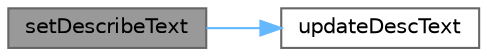 digraph "setDescribeText"
{
 // LATEX_PDF_SIZE
  bgcolor="transparent";
  edge [fontname=Helvetica,fontsize=10,labelfontname=Helvetica,labelfontsize=10];
  node [fontname=Helvetica,fontsize=10,shape=box,height=0.2,width=0.4];
  rankdir="LR";
  Node1 [id="Node000001",label="setDescribeText",height=0.2,width=0.4,color="gray40", fillcolor="grey60", style="filled", fontcolor="black",tooltip="设置描述文本"];
  Node1 -> Node2 [id="edge1_Node000001_Node000002",color="steelblue1",style="solid",tooltip=" "];
  Node2 [id="Node000002",label="updateDescText",height=0.2,width=0.4,color="grey40", fillcolor="white", style="filled",URL="$class_gallery_photo_widget.html#a312928c8261abd121c7b43b2dcd64a80",tooltip="更新描述文本"];
}

